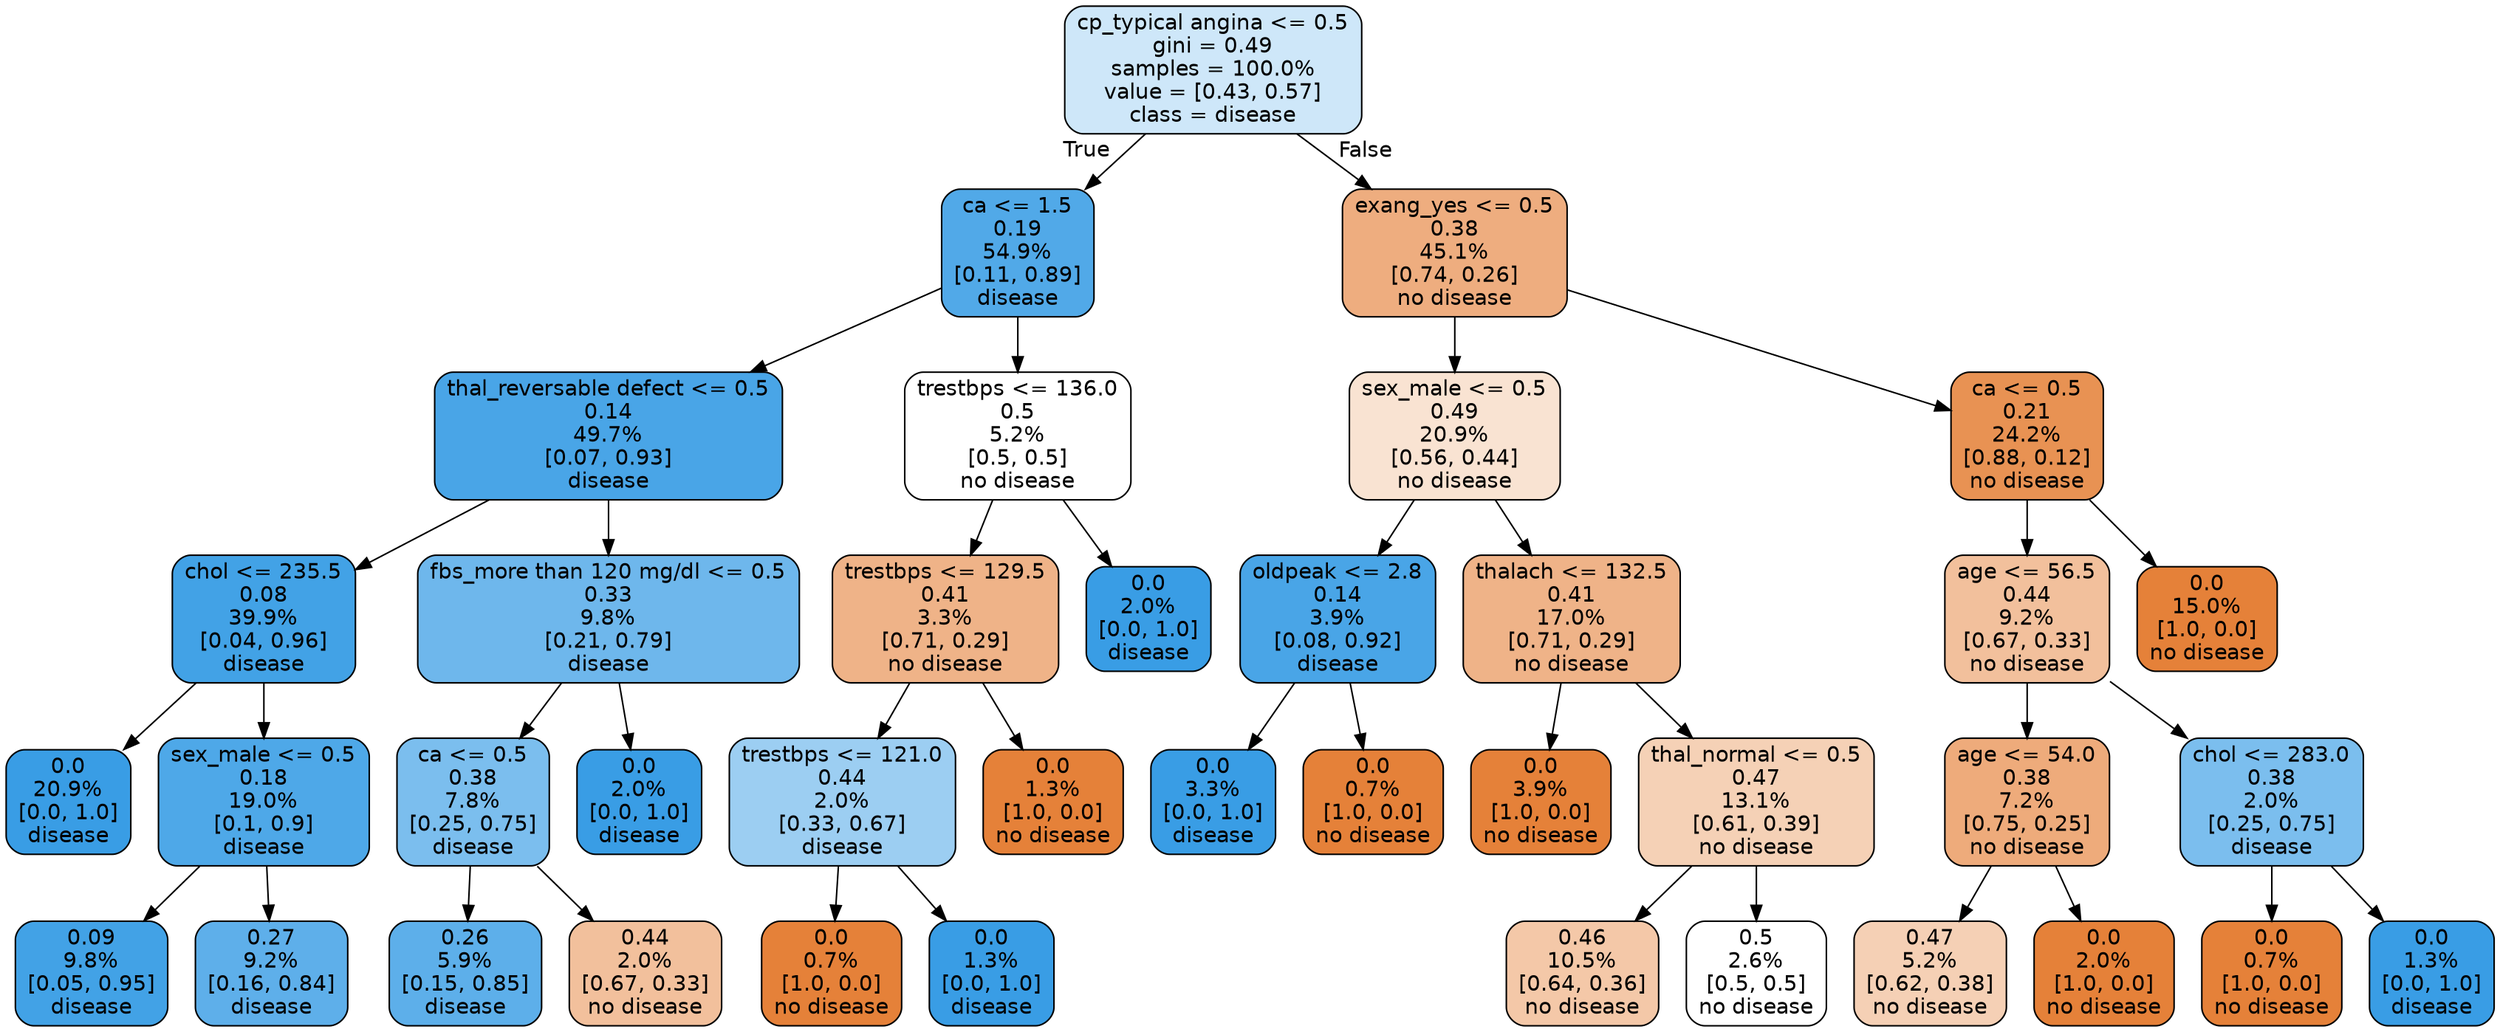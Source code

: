 digraph Tree {
node [shape=box, style="filled, rounded", color="black", fontname=helvetica] ;
edge [fontname=helvetica] ;
0 [label="cp_typical angina <= 0.5\ngini = 0.49\nsamples = 100.0%\nvalue = [0.43, 0.57]\nclass = disease", fillcolor="#cee7f9"] ;
1 [label="ca <= 1.5\n0.19\n54.9%\n[0.11, 0.89]\ndisease", fillcolor="#51a9e8"] ;
0 -> 1 [labeldistance=2.5, labelangle=45, headlabel="True"] ;
2 [label="thal_reversable defect <= 0.5\n0.14\n49.7%\n[0.07, 0.93]\ndisease", fillcolor="#49a5e7"] ;
1 -> 2 ;
3 [label="chol <= 235.5\n0.08\n39.9%\n[0.04, 0.96]\ndisease", fillcolor="#42a2e6"] ;
2 -> 3 ;
4 [label="0.0\n20.9%\n[0.0, 1.0]\ndisease", fillcolor="#399de5"] ;
3 -> 4 ;
5 [label="sex_male <= 0.5\n0.18\n19.0%\n[0.1, 0.9]\ndisease", fillcolor="#4ea8e8"] ;
3 -> 5 ;
6 [label="0.09\n9.8%\n[0.05, 0.95]\ndisease", fillcolor="#42a2e6"] ;
5 -> 6 ;
7 [label="0.27\n9.2%\n[0.16, 0.84]\ndisease", fillcolor="#5eafea"] ;
5 -> 7 ;
8 [label="fbs_more than 120 mg/dl <= 0.5\n0.33\n9.8%\n[0.21, 0.79]\ndisease", fillcolor="#6eb7ec"] ;
2 -> 8 ;
9 [label="ca <= 0.5\n0.38\n7.8%\n[0.25, 0.75]\ndisease", fillcolor="#7bbeee"] ;
8 -> 9 ;
10 [label="0.26\n5.9%\n[0.15, 0.85]\ndisease", fillcolor="#5dafea"] ;
9 -> 10 ;
11 [label="0.44\n2.0%\n[0.67, 0.33]\nno disease", fillcolor="#f2c09c"] ;
9 -> 11 ;
12 [label="0.0\n2.0%\n[0.0, 1.0]\ndisease", fillcolor="#399de5"] ;
8 -> 12 ;
13 [label="trestbps <= 136.0\n0.5\n5.2%\n[0.5, 0.5]\nno disease", fillcolor="#ffffff"] ;
1 -> 13 ;
14 [label="trestbps <= 129.5\n0.41\n3.3%\n[0.71, 0.29]\nno disease", fillcolor="#efb388"] ;
13 -> 14 ;
15 [label="trestbps <= 121.0\n0.44\n2.0%\n[0.33, 0.67]\ndisease", fillcolor="#9ccef2"] ;
14 -> 15 ;
16 [label="0.0\n0.7%\n[1.0, 0.0]\nno disease", fillcolor="#e58139"] ;
15 -> 16 ;
17 [label="0.0\n1.3%\n[0.0, 1.0]\ndisease", fillcolor="#399de5"] ;
15 -> 17 ;
18 [label="0.0\n1.3%\n[1.0, 0.0]\nno disease", fillcolor="#e58139"] ;
14 -> 18 ;
19 [label="0.0\n2.0%\n[0.0, 1.0]\ndisease", fillcolor="#399de5"] ;
13 -> 19 ;
20 [label="exang_yes <= 0.5\n0.38\n45.1%\n[0.74, 0.26]\nno disease", fillcolor="#eead7f"] ;
0 -> 20 [labeldistance=2.5, labelangle=-45, headlabel="False"] ;
21 [label="sex_male <= 0.5\n0.49\n20.9%\n[0.56, 0.44]\nno disease", fillcolor="#f9e3d2"] ;
20 -> 21 ;
22 [label="oldpeak <= 2.8\n0.14\n3.9%\n[0.08, 0.92]\ndisease", fillcolor="#49a5e7"] ;
21 -> 22 ;
23 [label="0.0\n3.3%\n[0.0, 1.0]\ndisease", fillcolor="#399de5"] ;
22 -> 23 ;
24 [label="0.0\n0.7%\n[1.0, 0.0]\nno disease", fillcolor="#e58139"] ;
22 -> 24 ;
25 [label="thalach <= 132.5\n0.41\n17.0%\n[0.71, 0.29]\nno disease", fillcolor="#efb388"] ;
21 -> 25 ;
26 [label="0.0\n3.9%\n[1.0, 0.0]\nno disease", fillcolor="#e58139"] ;
25 -> 26 ;
27 [label="thal_normal <= 0.5\n0.47\n13.1%\n[0.61, 0.39]\nno disease", fillcolor="#f5d1b6"] ;
25 -> 27 ;
28 [label="0.46\n10.5%\n[0.64, 0.36]\nno disease", fillcolor="#f4c8a8"] ;
27 -> 28 ;
29 [label="0.5\n2.6%\n[0.5, 0.5]\nno disease", fillcolor="#ffffff"] ;
27 -> 29 ;
30 [label="ca <= 0.5\n0.21\n24.2%\n[0.88, 0.12]\nno disease", fillcolor="#e89253"] ;
20 -> 30 ;
31 [label="age <= 56.5\n0.44\n9.2%\n[0.67, 0.33]\nno disease", fillcolor="#f2c09c"] ;
30 -> 31 ;
32 [label="age <= 54.0\n0.38\n7.2%\n[0.75, 0.25]\nno disease", fillcolor="#eeab7b"] ;
31 -> 32 ;
33 [label="0.47\n5.2%\n[0.62, 0.38]\nno disease", fillcolor="#f5d0b5"] ;
32 -> 33 ;
34 [label="0.0\n2.0%\n[1.0, 0.0]\nno disease", fillcolor="#e58139"] ;
32 -> 34 ;
35 [label="chol <= 283.0\n0.38\n2.0%\n[0.25, 0.75]\ndisease", fillcolor="#7bbeee"] ;
31 -> 35 ;
36 [label="0.0\n0.7%\n[1.0, 0.0]\nno disease", fillcolor="#e58139"] ;
35 -> 36 ;
37 [label="0.0\n1.3%\n[0.0, 1.0]\ndisease", fillcolor="#399de5"] ;
35 -> 37 ;
38 [label="0.0\n15.0%\n[1.0, 0.0]\nno disease", fillcolor="#e58139"] ;
30 -> 38 ;
}